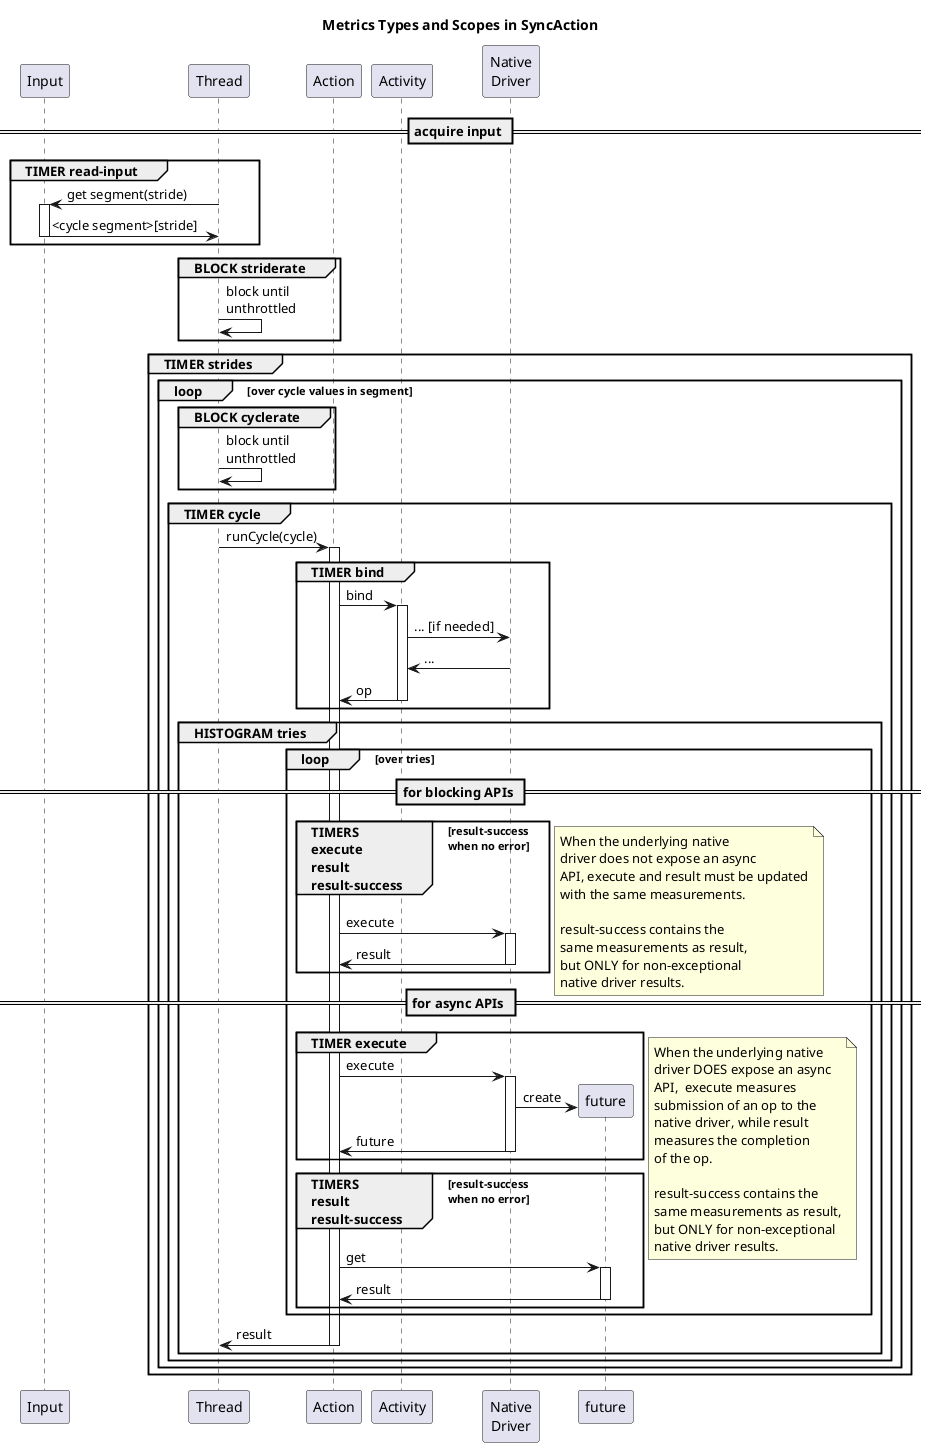 @startuml
title: Metrics Types and Scopes in SyncAction

Participant Input as i
Participant Thread as t
Participant Action as a
Participant Activity as at
Participant "Native\nDriver" as d

== acquire input ==

group TIMER read-input
 t -> i : get segment(stride)
 activate i
 t <- i : <cycle segment>[stride]
 deactivate i
end

  group BLOCK striderate
  t -> t: block until\nunthrottled
  end

group TIMER strides

  loop over cycle values in segment

    group BLOCK cyclerate
     t -> t: block until\nunthrottled
    end

    group TIMER cycle
      t -> a : runCycle(cycle)
      activate a

      group TIMER bind
        a -> at: bind
        activate at

        at -> d: ... [if needed]
        at <- d: ...
        a <- at: op
        deactivate at
      end

      group HISTOGRAM tries
        loop over tries
          == for blocking APIs ==

          group TIMERS\nexecute\nresult\nresult-success[result-success\nwhen no error]
            a -> d: execute
            activate d
            a <- d: result
            deactivate d
          end
          note right
           When the underlying native
           driver does not expose an async
           API, execute and result must be updated
           with the same measurements.

           result-success contains the
           same measurements as result,
           but ONLY for non-exceptional
           native driver results.
          end note


          == for async APIs ==

          group TIMER execute
            a -> d: execute
            activate d
            d -> future **: create
            a <- d: future
            deactivate d
          end

          note right
           When the underlying native
           driver DOES expose an async
           API,  execute measures
           submission of an op to the
           native driver, while result
           measures the completion
           of the op.

           result-success contains the
           same measurements as result,
           but ONLY for non-exceptional
           native driver results.
          end note

          group TIMERS\nresult\nresult-success[result-success\nwhen no error]
            a -> future: get
            activate future
            a <- future: result
            deactivate future
          end

        end

        t <- a : result
        deactivate a
      end
    end
  end
end # strides

@enduml
